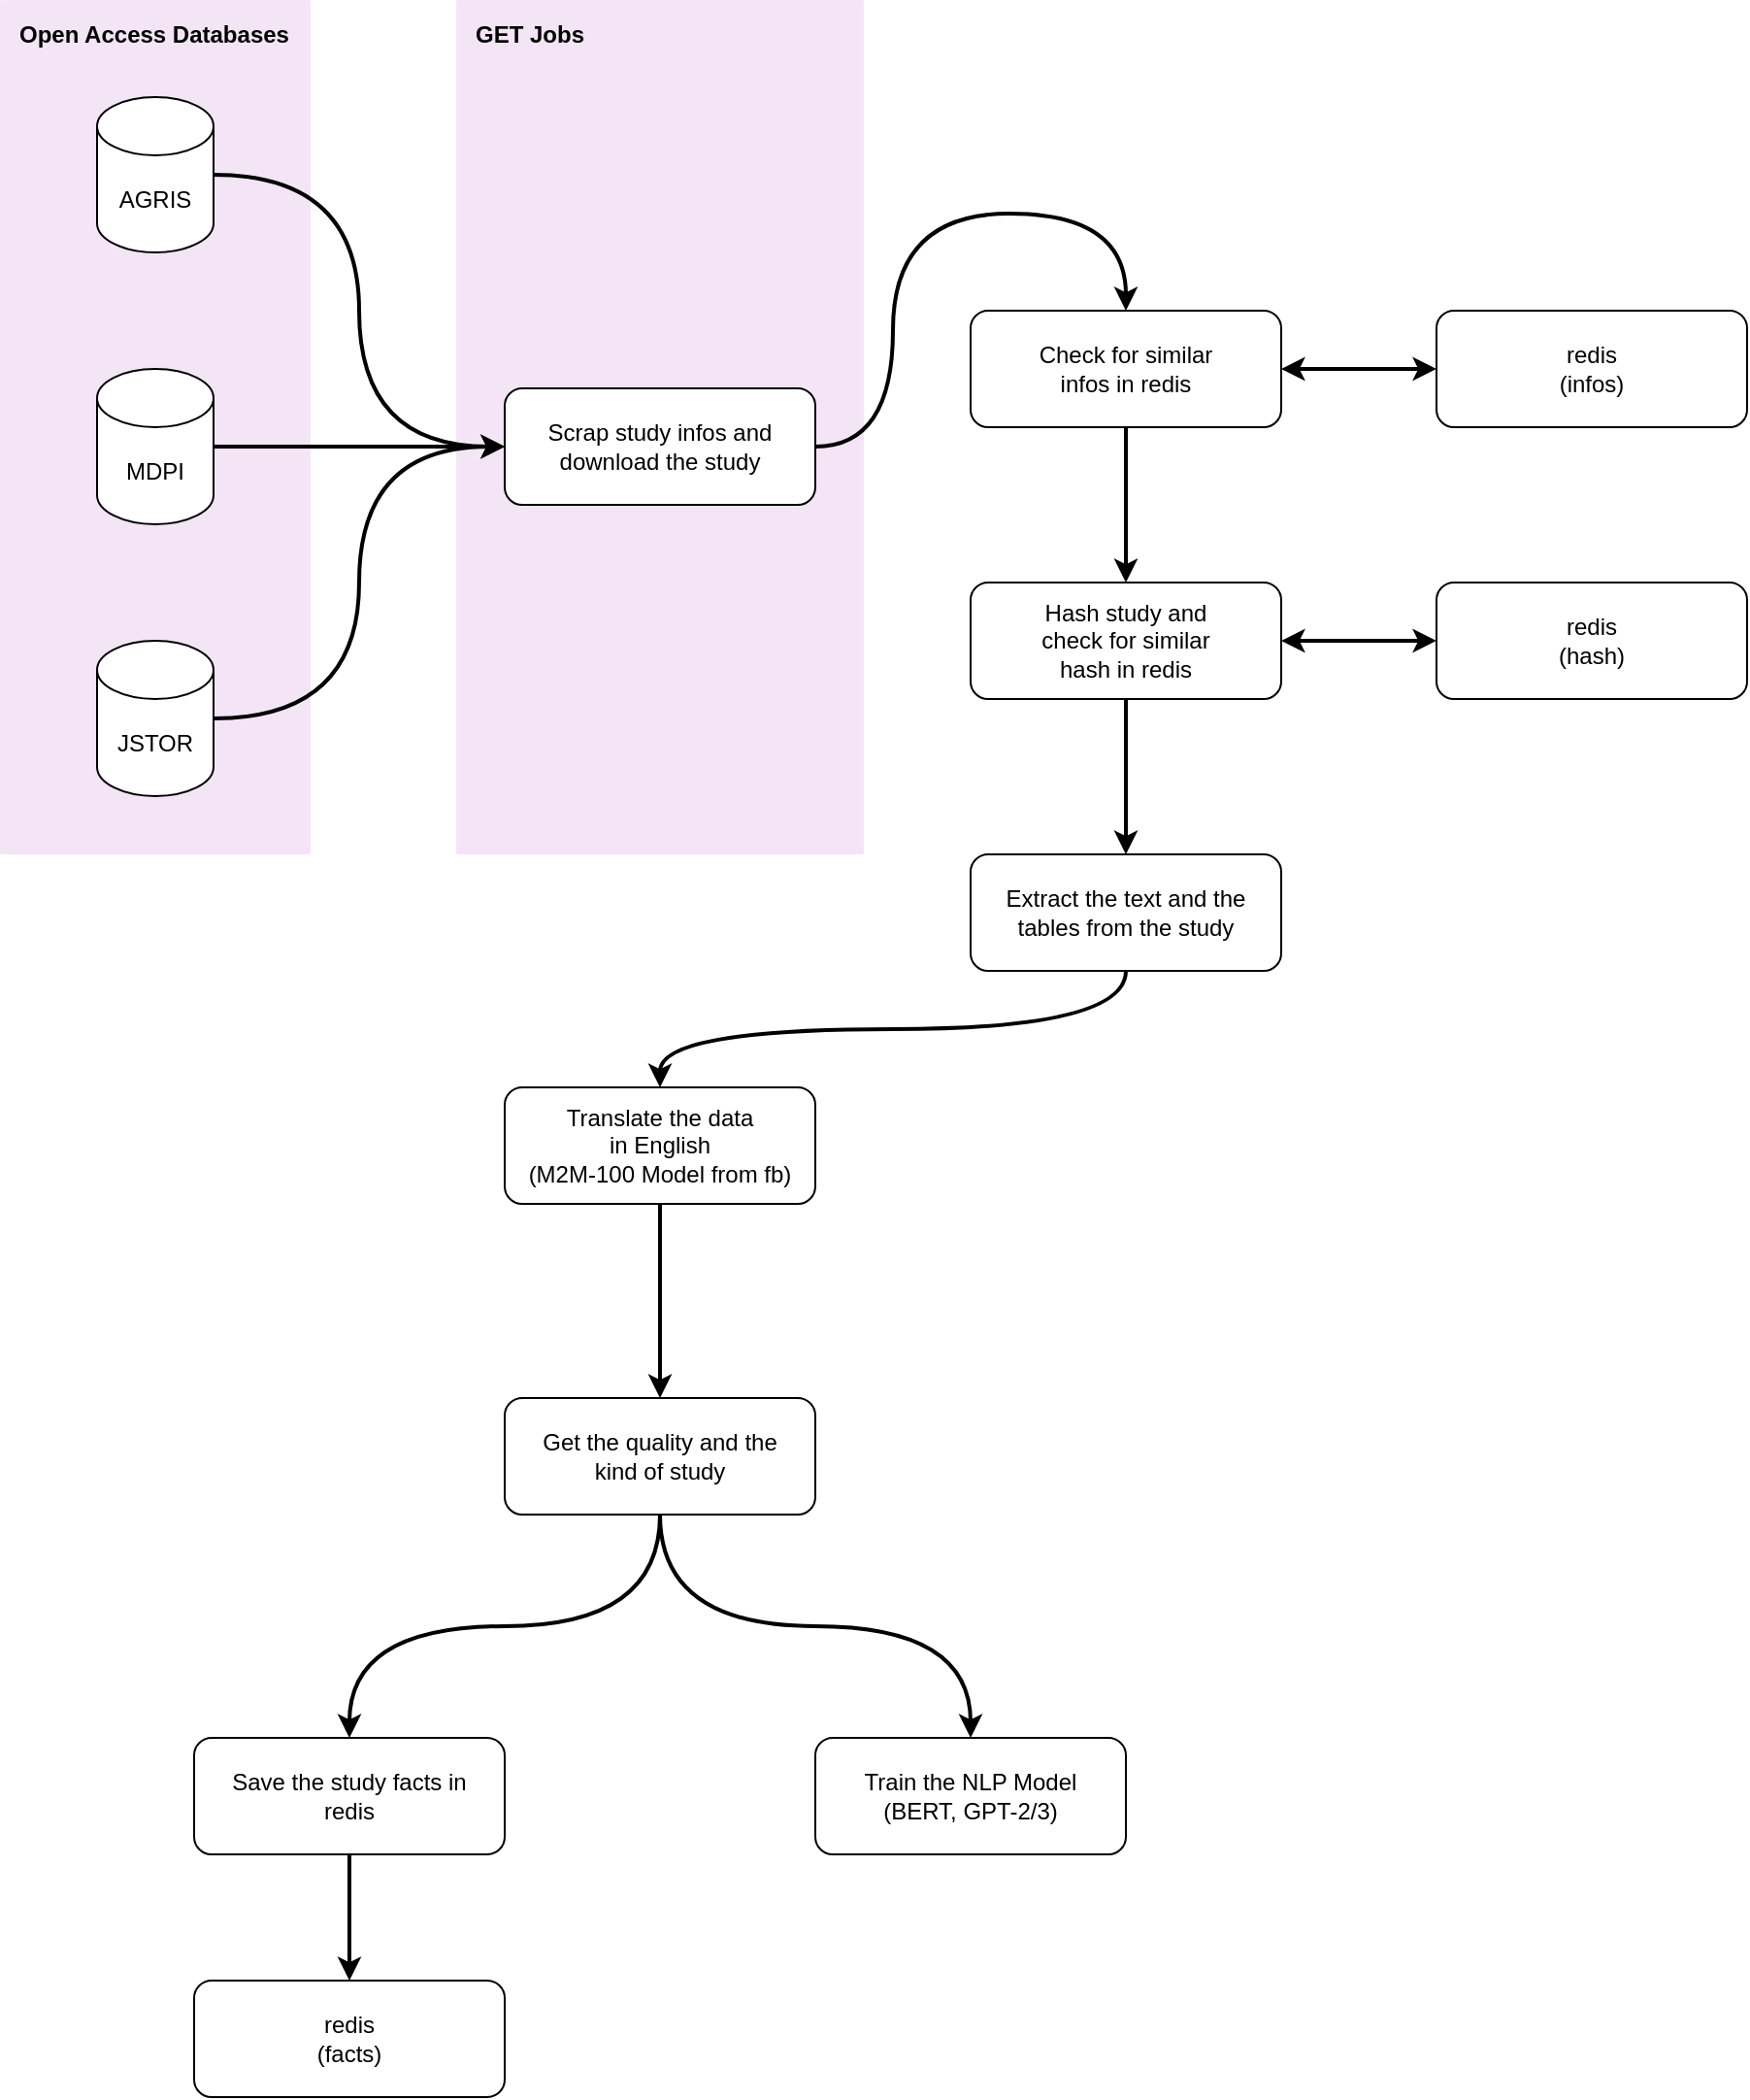 <mxfile version="13.9.2" type="github">
  <diagram id="YPPOztvhntC4p48ojjDi" name="Page-1">
    <mxGraphModel dx="975" dy="1243" grid="1" gridSize="10" guides="1" tooltips="1" connect="1" arrows="1" fold="1" page="1" pageScale="1" pageWidth="827" pageHeight="1169" math="0" shadow="0">
      <root>
        <mxCell id="0" />
        <mxCell id="1" parent="0" />
        <mxCell id="xIkmYsw43qUoyMVWB1ey-25" value="GET Jobs" style="points=[[0,0,0],[0.25,0,0],[0.5,0,0],[0.75,0,0],[1,0,0],[1,0.25,0],[1,0.5,0],[1,0.75,0],[1,1,0],[0.75,1,0],[0.5,1,0],[0.25,1,0],[0,1,0],[0,0.75,0],[0,0.5,0],[0,0.25,0]];rounded=1;absoluteArcSize=1;arcSize=2;html=1;strokeColor=none;gradientColor=none;shadow=0;dashed=0;fontSize=12;align=left;verticalAlign=top;spacing=10;spacingTop=-4;fillColor=#F3E5F5;fontColor=#000000;fontStyle=1" vertex="1" parent="1">
          <mxGeometry x="255" y="40" width="210" height="440" as="geometry" />
        </mxCell>
        <mxCell id="xIkmYsw43qUoyMVWB1ey-5" value="Open Access Databases&amp;nbsp;" style="points=[[0,0,0],[0.25,0,0],[0.5,0,0],[0.75,0,0],[1,0,0],[1,0.25,0],[1,0.5,0],[1,0.75,0],[1,1,0],[0.75,1,0],[0.5,1,0],[0.25,1,0],[0,1,0],[0,0.75,0],[0,0.5,0],[0,0.25,0]];rounded=1;absoluteArcSize=1;arcSize=2;html=1;strokeColor=none;gradientColor=none;shadow=0;dashed=0;fontSize=12;align=left;verticalAlign=top;spacing=10;spacingTop=-4;fillColor=#F3E5F5;fontStyle=1;fontColor=#000000;" vertex="1" parent="1">
          <mxGeometry x="20" y="40" width="160" height="440" as="geometry" />
        </mxCell>
        <mxCell id="xIkmYsw43qUoyMVWB1ey-26" style="edgeStyle=orthogonalEdgeStyle;curved=1;rounded=0;orthogonalLoop=1;jettySize=auto;html=1;exitX=1;exitY=0.5;exitDx=0;exitDy=0;exitPerimeter=0;entryX=0;entryY=0.5;entryDx=0;entryDy=0;strokeColor=#000000;strokeWidth=2;" edge="1" parent="1" source="xIkmYsw43qUoyMVWB1ey-2" target="xIkmYsw43qUoyMVWB1ey-20">
          <mxGeometry relative="1" as="geometry" />
        </mxCell>
        <mxCell id="xIkmYsw43qUoyMVWB1ey-2" value="AGRIS" style="shape=cylinder3;whiteSpace=wrap;html=1;boundedLbl=1;backgroundOutline=1;size=15;" vertex="1" parent="1">
          <mxGeometry x="70" y="90" width="60" height="80" as="geometry" />
        </mxCell>
        <mxCell id="xIkmYsw43qUoyMVWB1ey-27" style="edgeStyle=orthogonalEdgeStyle;curved=1;rounded=0;orthogonalLoop=1;jettySize=auto;html=1;exitX=1;exitY=0.5;exitDx=0;exitDy=0;exitPerimeter=0;entryX=0;entryY=0.5;entryDx=0;entryDy=0;strokeColor=#000000;strokeWidth=2;" edge="1" parent="1" source="xIkmYsw43qUoyMVWB1ey-3" target="xIkmYsw43qUoyMVWB1ey-20">
          <mxGeometry relative="1" as="geometry" />
        </mxCell>
        <mxCell id="xIkmYsw43qUoyMVWB1ey-3" value="JSTOR" style="shape=cylinder3;whiteSpace=wrap;html=1;boundedLbl=1;backgroundOutline=1;size=15;" vertex="1" parent="1">
          <mxGeometry x="70" y="370" width="60" height="80" as="geometry" />
        </mxCell>
        <mxCell id="xIkmYsw43qUoyMVWB1ey-21" style="edgeStyle=orthogonalEdgeStyle;rounded=0;orthogonalLoop=1;jettySize=auto;html=1;exitX=1;exitY=0.5;exitDx=0;exitDy=0;exitPerimeter=0;entryX=0;entryY=0.5;entryDx=0;entryDy=0;strokeColor=#000000;curved=1;strokeWidth=2;" edge="1" parent="1" source="xIkmYsw43qUoyMVWB1ey-4" target="xIkmYsw43qUoyMVWB1ey-20">
          <mxGeometry relative="1" as="geometry" />
        </mxCell>
        <mxCell id="xIkmYsw43qUoyMVWB1ey-4" value="MDPI" style="shape=cylinder3;whiteSpace=wrap;html=1;boundedLbl=1;backgroundOutline=1;size=15;" vertex="1" parent="1">
          <mxGeometry x="70" y="230" width="60" height="80" as="geometry" />
        </mxCell>
        <mxCell id="xIkmYsw43qUoyMVWB1ey-45" style="edgeStyle=orthogonalEdgeStyle;curved=1;rounded=0;orthogonalLoop=1;jettySize=auto;html=1;exitX=0.5;exitY=1;exitDx=0;exitDy=0;entryX=0.5;entryY=0;entryDx=0;entryDy=0;startArrow=none;startFill=0;strokeColor=#000000;strokeWidth=2;fontColor=#000000;" edge="1" parent="1" source="xIkmYsw43qUoyMVWB1ey-12" target="xIkmYsw43qUoyMVWB1ey-31">
          <mxGeometry relative="1" as="geometry" />
        </mxCell>
        <mxCell id="xIkmYsw43qUoyMVWB1ey-12" value="Translate the data&lt;br&gt;in English&lt;br&gt;(M2M-100 Model from fb)" style="rounded=1;whiteSpace=wrap;html=1;" vertex="1" parent="1">
          <mxGeometry x="280" y="600" width="160" height="60" as="geometry" />
        </mxCell>
        <mxCell id="xIkmYsw43qUoyMVWB1ey-47" style="edgeStyle=orthogonalEdgeStyle;curved=1;rounded=0;orthogonalLoop=1;jettySize=auto;html=1;exitX=0.5;exitY=1;exitDx=0;exitDy=0;entryX=0.5;entryY=0;entryDx=0;entryDy=0;startArrow=none;startFill=0;strokeColor=#000000;strokeWidth=2;fontColor=#000000;" edge="1" parent="1" source="xIkmYsw43qUoyMVWB1ey-13" target="xIkmYsw43qUoyMVWB1ey-46">
          <mxGeometry relative="1" as="geometry" />
        </mxCell>
        <mxCell id="xIkmYsw43qUoyMVWB1ey-13" value="Save the study facts in&lt;br&gt;redis" style="rounded=1;whiteSpace=wrap;html=1;" vertex="1" parent="1">
          <mxGeometry x="120" y="935" width="160" height="60" as="geometry" />
        </mxCell>
        <mxCell id="xIkmYsw43qUoyMVWB1ey-14" value="Train the NLP Model&lt;br&gt;(BERT, GPT-2/3)" style="rounded=1;whiteSpace=wrap;html=1;" vertex="1" parent="1">
          <mxGeometry x="440" y="935" width="160" height="60" as="geometry" />
        </mxCell>
        <mxCell id="xIkmYsw43qUoyMVWB1ey-32" style="edgeStyle=orthogonalEdgeStyle;curved=1;rounded=0;orthogonalLoop=1;jettySize=auto;html=1;exitX=0.5;exitY=1;exitDx=0;exitDy=0;entryX=0.5;entryY=0;entryDx=0;entryDy=0;strokeColor=#000000;strokeWidth=2;fontColor=#000000;" edge="1" parent="1" source="xIkmYsw43qUoyMVWB1ey-16" target="xIkmYsw43qUoyMVWB1ey-12">
          <mxGeometry relative="1" as="geometry" />
        </mxCell>
        <mxCell id="xIkmYsw43qUoyMVWB1ey-16" value="Extract the text and the tables from the study" style="rounded=1;whiteSpace=wrap;html=1;" vertex="1" parent="1">
          <mxGeometry x="520" y="480" width="160" height="60" as="geometry" />
        </mxCell>
        <mxCell id="xIkmYsw43qUoyMVWB1ey-42" style="edgeStyle=orthogonalEdgeStyle;curved=1;rounded=0;orthogonalLoop=1;jettySize=auto;html=1;exitX=1;exitY=0.5;exitDx=0;exitDy=0;entryX=0.5;entryY=0;entryDx=0;entryDy=0;startArrow=none;startFill=0;strokeColor=#000000;strokeWidth=2;fontColor=#000000;" edge="1" parent="1" source="xIkmYsw43qUoyMVWB1ey-20" target="xIkmYsw43qUoyMVWB1ey-37">
          <mxGeometry relative="1" as="geometry">
            <Array as="points">
              <mxPoint x="480" y="270" />
              <mxPoint x="480" y="150" />
              <mxPoint x="600" y="150" />
            </Array>
          </mxGeometry>
        </mxCell>
        <mxCell id="xIkmYsw43qUoyMVWB1ey-20" value="Scrap study infos and&lt;br&gt;download the study" style="rounded=1;whiteSpace=wrap;html=1;" vertex="1" parent="1">
          <mxGeometry x="280" y="240" width="160" height="60" as="geometry" />
        </mxCell>
        <mxCell id="xIkmYsw43qUoyMVWB1ey-34" style="edgeStyle=orthogonalEdgeStyle;curved=1;rounded=0;orthogonalLoop=1;jettySize=auto;html=1;exitX=0.5;exitY=1;exitDx=0;exitDy=0;entryX=0.5;entryY=0;entryDx=0;entryDy=0;strokeColor=#000000;strokeWidth=2;fontColor=#000000;" edge="1" parent="1" source="xIkmYsw43qUoyMVWB1ey-31" target="xIkmYsw43qUoyMVWB1ey-13">
          <mxGeometry relative="1" as="geometry" />
        </mxCell>
        <mxCell id="xIkmYsw43qUoyMVWB1ey-35" style="edgeStyle=orthogonalEdgeStyle;curved=1;rounded=0;orthogonalLoop=1;jettySize=auto;html=1;exitX=0.5;exitY=1;exitDx=0;exitDy=0;entryX=0.5;entryY=0;entryDx=0;entryDy=0;strokeColor=#000000;strokeWidth=2;fontColor=#000000;" edge="1" parent="1" source="xIkmYsw43qUoyMVWB1ey-31" target="xIkmYsw43qUoyMVWB1ey-14">
          <mxGeometry relative="1" as="geometry" />
        </mxCell>
        <mxCell id="xIkmYsw43qUoyMVWB1ey-31" value="Get the quality and the&lt;br&gt;kind of study" style="rounded=1;whiteSpace=wrap;html=1;" vertex="1" parent="1">
          <mxGeometry x="280" y="760" width="160" height="60" as="geometry" />
        </mxCell>
        <mxCell id="xIkmYsw43qUoyMVWB1ey-41" style="edgeStyle=orthogonalEdgeStyle;curved=1;rounded=0;orthogonalLoop=1;jettySize=auto;html=1;exitX=1;exitY=0.5;exitDx=0;exitDy=0;entryX=0;entryY=0.5;entryDx=0;entryDy=0;startArrow=classic;startFill=1;strokeColor=#000000;strokeWidth=2;fontColor=#000000;" edge="1" parent="1" source="xIkmYsw43qUoyMVWB1ey-36" target="xIkmYsw43qUoyMVWB1ey-38">
          <mxGeometry relative="1" as="geometry" />
        </mxCell>
        <mxCell id="xIkmYsw43qUoyMVWB1ey-44" style="edgeStyle=orthogonalEdgeStyle;curved=1;rounded=0;orthogonalLoop=1;jettySize=auto;html=1;exitX=0.5;exitY=1;exitDx=0;exitDy=0;entryX=0.5;entryY=0;entryDx=0;entryDy=0;startArrow=none;startFill=0;strokeColor=#000000;strokeWidth=2;fontColor=#000000;" edge="1" parent="1" source="xIkmYsw43qUoyMVWB1ey-36" target="xIkmYsw43qUoyMVWB1ey-16">
          <mxGeometry relative="1" as="geometry" />
        </mxCell>
        <mxCell id="xIkmYsw43qUoyMVWB1ey-36" value="Hash study and&lt;br&gt;check for similar&lt;br&gt;hash in redis" style="rounded=1;whiteSpace=wrap;html=1;" vertex="1" parent="1">
          <mxGeometry x="520" y="340" width="160" height="60" as="geometry" />
        </mxCell>
        <mxCell id="xIkmYsw43qUoyMVWB1ey-40" style="edgeStyle=orthogonalEdgeStyle;curved=1;rounded=0;orthogonalLoop=1;jettySize=auto;html=1;exitX=1;exitY=0.5;exitDx=0;exitDy=0;entryX=0;entryY=0.5;entryDx=0;entryDy=0;strokeColor=#000000;strokeWidth=2;fontColor=#000000;startArrow=classic;startFill=1;" edge="1" parent="1" source="xIkmYsw43qUoyMVWB1ey-37" target="xIkmYsw43qUoyMVWB1ey-39">
          <mxGeometry relative="1" as="geometry" />
        </mxCell>
        <mxCell id="xIkmYsw43qUoyMVWB1ey-43" style="edgeStyle=orthogonalEdgeStyle;curved=1;rounded=0;orthogonalLoop=1;jettySize=auto;html=1;exitX=0.5;exitY=1;exitDx=0;exitDy=0;entryX=0.5;entryY=0;entryDx=0;entryDy=0;startArrow=none;startFill=0;strokeColor=#000000;strokeWidth=2;fontColor=#000000;" edge="1" parent="1" source="xIkmYsw43qUoyMVWB1ey-37" target="xIkmYsw43qUoyMVWB1ey-36">
          <mxGeometry relative="1" as="geometry" />
        </mxCell>
        <mxCell id="xIkmYsw43qUoyMVWB1ey-37" value="Check for similar&lt;br&gt;infos in redis" style="rounded=1;whiteSpace=wrap;html=1;" vertex="1" parent="1">
          <mxGeometry x="520" y="200" width="160" height="60" as="geometry" />
        </mxCell>
        <mxCell id="xIkmYsw43qUoyMVWB1ey-38" value="redis&lt;br&gt;(hash)" style="rounded=1;whiteSpace=wrap;html=1;" vertex="1" parent="1">
          <mxGeometry x="760" y="340" width="160" height="60" as="geometry" />
        </mxCell>
        <mxCell id="xIkmYsw43qUoyMVWB1ey-39" value="redis&lt;br&gt;(infos)" style="rounded=1;whiteSpace=wrap;html=1;" vertex="1" parent="1">
          <mxGeometry x="760" y="200" width="160" height="60" as="geometry" />
        </mxCell>
        <mxCell id="xIkmYsw43qUoyMVWB1ey-46" value="redis&lt;br&gt;(facts)" style="rounded=1;whiteSpace=wrap;html=1;" vertex="1" parent="1">
          <mxGeometry x="120" y="1060" width="160" height="60" as="geometry" />
        </mxCell>
      </root>
    </mxGraphModel>
  </diagram>
</mxfile>
